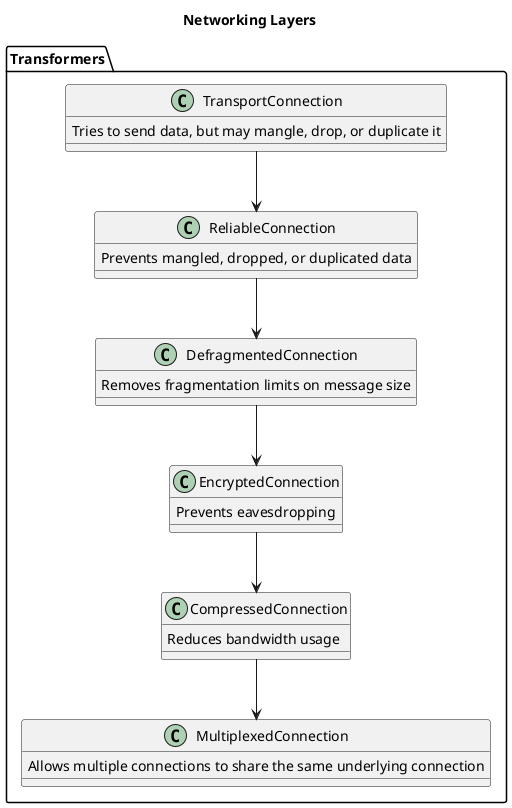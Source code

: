 @startuml Networking Layers

title Networking Layers

package Transformers {
	class TransportConnection {
		Tries to send data, but may mangle, drop, or duplicate it
	}
	class ReliableConnection {
		Prevents mangled, dropped, or duplicated data
	}
	class DefragmentedConnection {
		Removes fragmentation limits on message size
	}
	class EncryptedConnection {
		Prevents eavesdropping
	}
	class CompressedConnection {
		Reduces bandwidth usage
	}
	class MultiplexedConnection {
		Allows multiple connections to share the same underlying connection
	}

	TransportConnection --> ReliableConnection
	ReliableConnection --> DefragmentedConnection
	DefragmentedConnection --> EncryptedConnection
	EncryptedConnection --> CompressedConnection
	CompressedConnection --> MultiplexedConnection
}

@enduml
